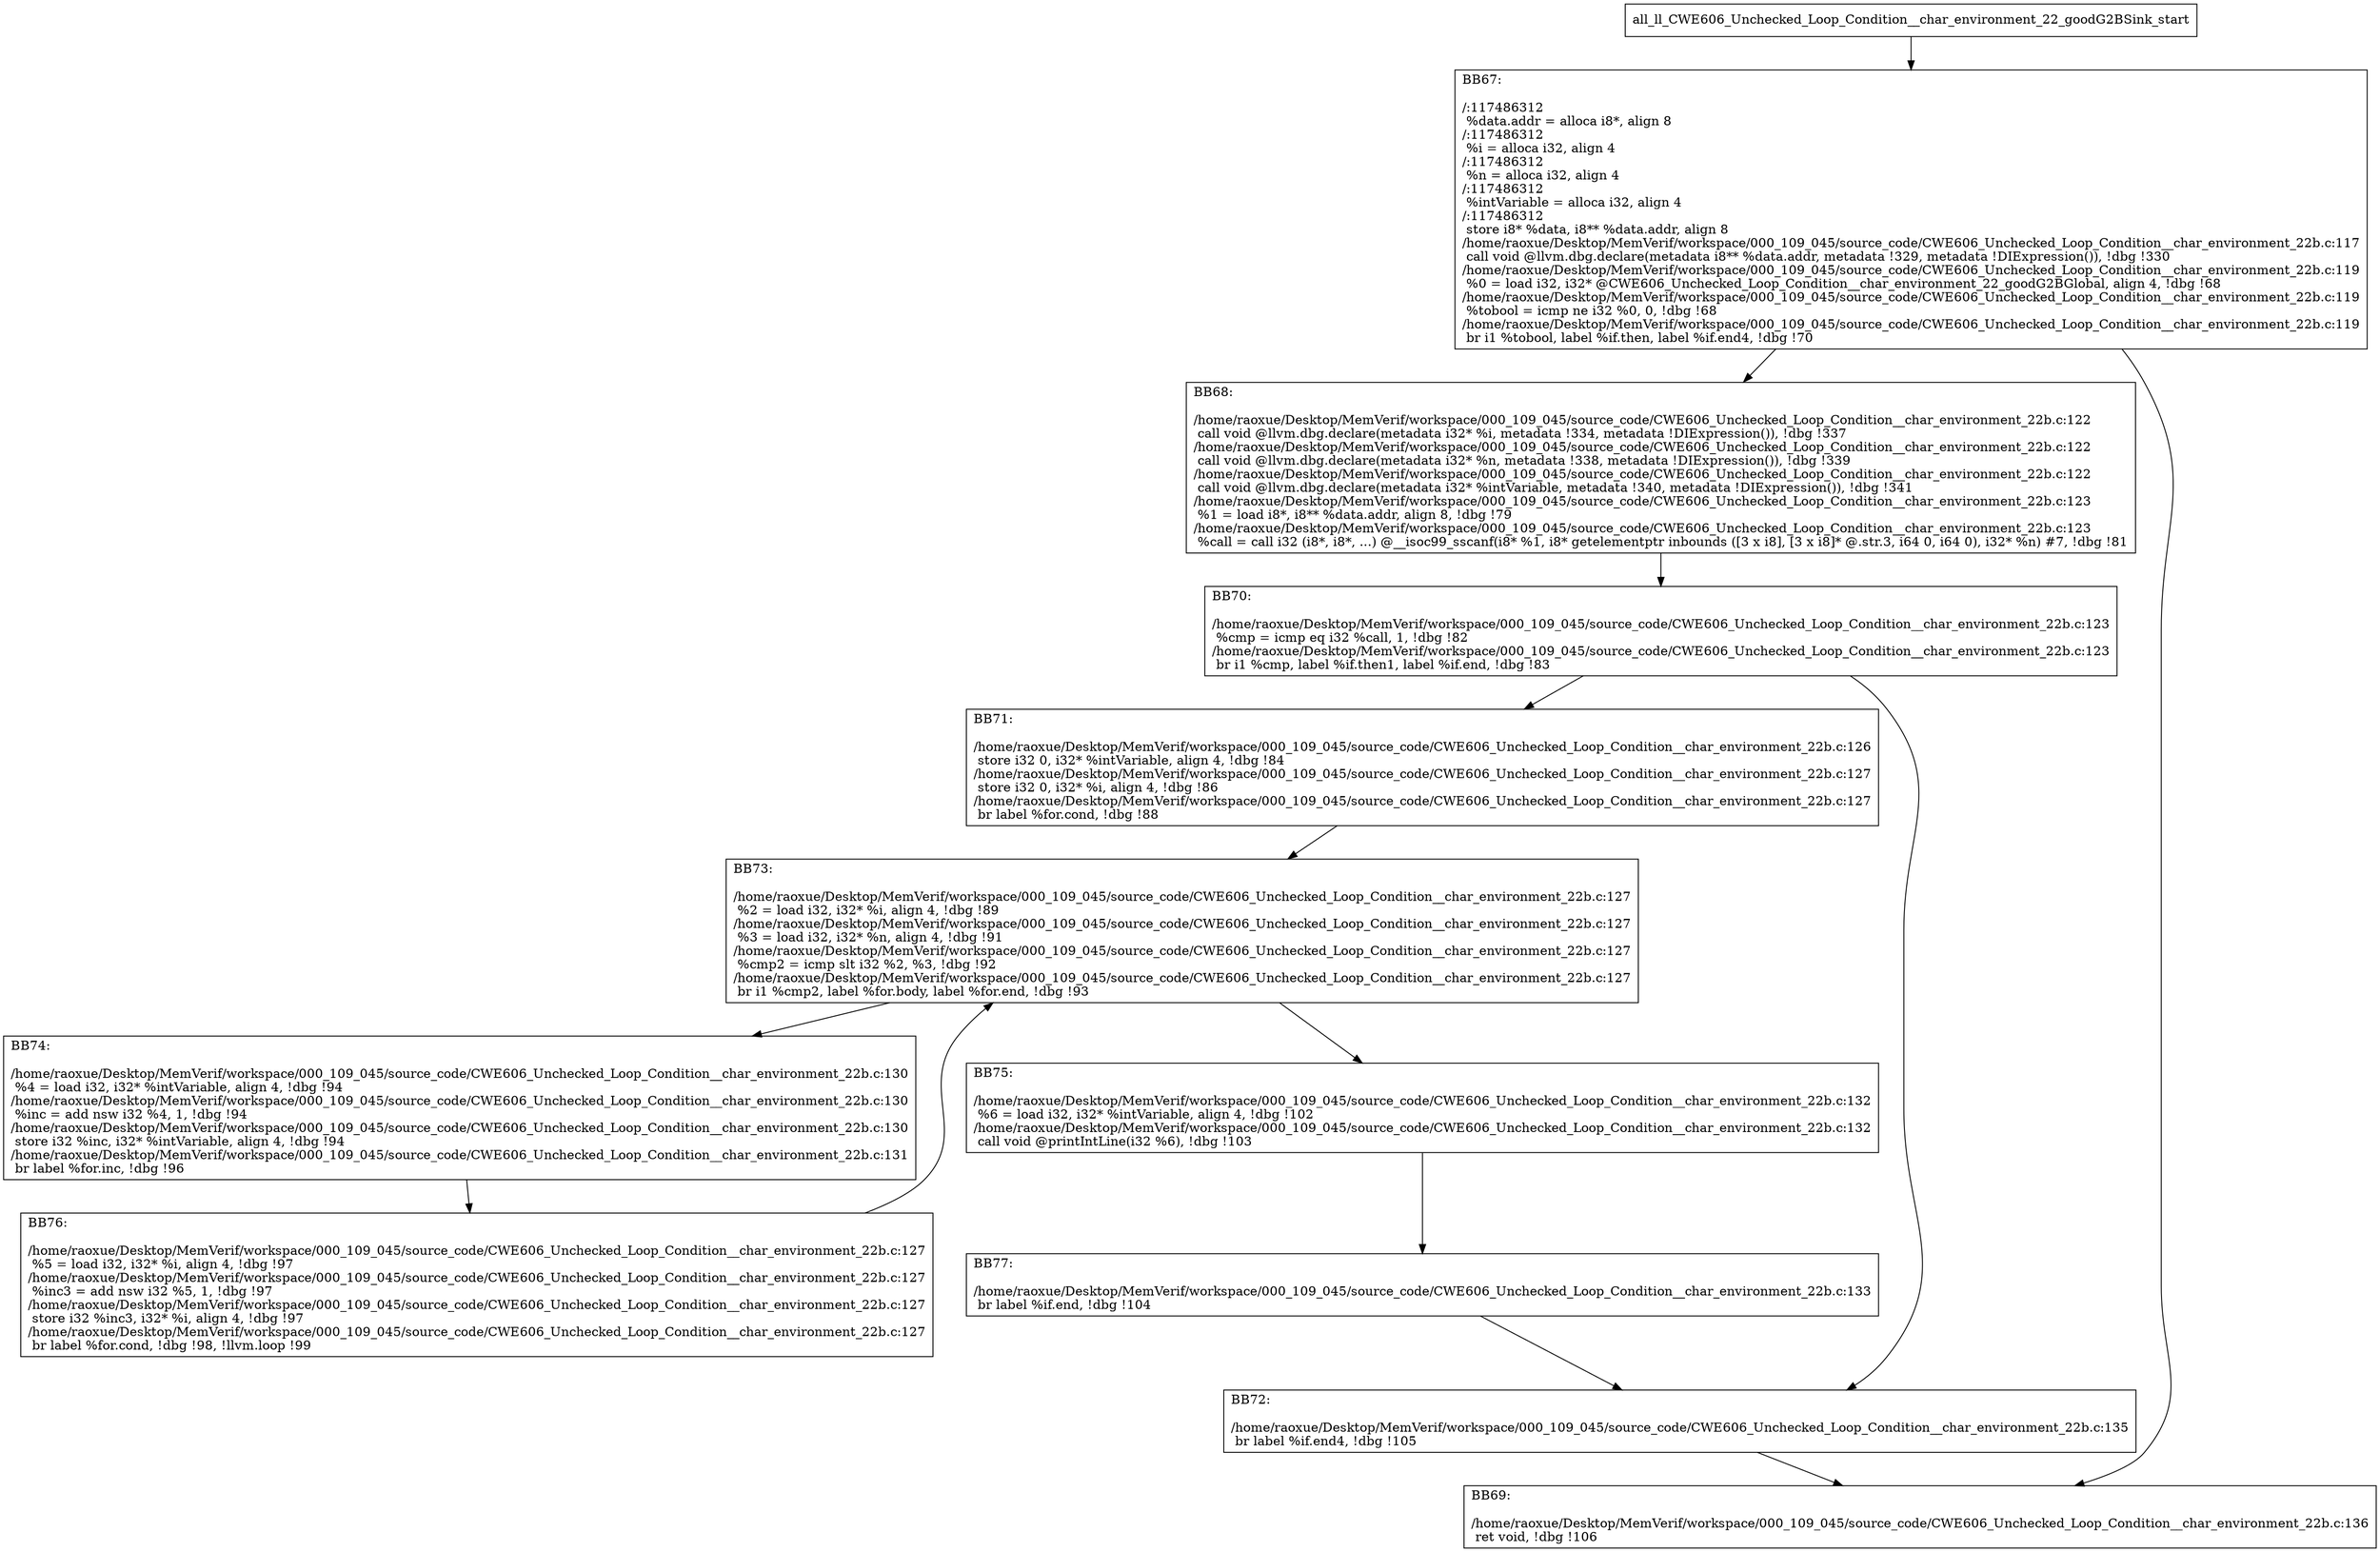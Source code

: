digraph "CFG for'all_ll_CWE606_Unchecked_Loop_Condition__char_environment_22_goodG2BSink' function" {
	BBall_ll_CWE606_Unchecked_Loop_Condition__char_environment_22_goodG2BSink_start[shape=record,label="{all_ll_CWE606_Unchecked_Loop_Condition__char_environment_22_goodG2BSink_start}"];
	BBall_ll_CWE606_Unchecked_Loop_Condition__char_environment_22_goodG2BSink_start-> all_ll_CWE606_Unchecked_Loop_Condition__char_environment_22_goodG2BSinkBB67;
	all_ll_CWE606_Unchecked_Loop_Condition__char_environment_22_goodG2BSinkBB67 [shape=record, label="{BB67:\l\l/:117486312\l
  %data.addr = alloca i8*, align 8\l
/:117486312\l
  %i = alloca i32, align 4\l
/:117486312\l
  %n = alloca i32, align 4\l
/:117486312\l
  %intVariable = alloca i32, align 4\l
/:117486312\l
  store i8* %data, i8** %data.addr, align 8\l
/home/raoxue/Desktop/MemVerif/workspace/000_109_045/source_code/CWE606_Unchecked_Loop_Condition__char_environment_22b.c:117\l
  call void @llvm.dbg.declare(metadata i8** %data.addr, metadata !329, metadata !DIExpression()), !dbg !330\l
/home/raoxue/Desktop/MemVerif/workspace/000_109_045/source_code/CWE606_Unchecked_Loop_Condition__char_environment_22b.c:119\l
  %0 = load i32, i32* @CWE606_Unchecked_Loop_Condition__char_environment_22_goodG2BGlobal, align 4, !dbg !68\l
/home/raoxue/Desktop/MemVerif/workspace/000_109_045/source_code/CWE606_Unchecked_Loop_Condition__char_environment_22b.c:119\l
  %tobool = icmp ne i32 %0, 0, !dbg !68\l
/home/raoxue/Desktop/MemVerif/workspace/000_109_045/source_code/CWE606_Unchecked_Loop_Condition__char_environment_22b.c:119\l
  br i1 %tobool, label %if.then, label %if.end4, !dbg !70\l
}"];
	all_ll_CWE606_Unchecked_Loop_Condition__char_environment_22_goodG2BSinkBB67-> all_ll_CWE606_Unchecked_Loop_Condition__char_environment_22_goodG2BSinkBB68;
	all_ll_CWE606_Unchecked_Loop_Condition__char_environment_22_goodG2BSinkBB67-> all_ll_CWE606_Unchecked_Loop_Condition__char_environment_22_goodG2BSinkBB69;
	all_ll_CWE606_Unchecked_Loop_Condition__char_environment_22_goodG2BSinkBB68 [shape=record, label="{BB68:\l\l/home/raoxue/Desktop/MemVerif/workspace/000_109_045/source_code/CWE606_Unchecked_Loop_Condition__char_environment_22b.c:122\l
  call void @llvm.dbg.declare(metadata i32* %i, metadata !334, metadata !DIExpression()), !dbg !337\l
/home/raoxue/Desktop/MemVerif/workspace/000_109_045/source_code/CWE606_Unchecked_Loop_Condition__char_environment_22b.c:122\l
  call void @llvm.dbg.declare(metadata i32* %n, metadata !338, metadata !DIExpression()), !dbg !339\l
/home/raoxue/Desktop/MemVerif/workspace/000_109_045/source_code/CWE606_Unchecked_Loop_Condition__char_environment_22b.c:122\l
  call void @llvm.dbg.declare(metadata i32* %intVariable, metadata !340, metadata !DIExpression()), !dbg !341\l
/home/raoxue/Desktop/MemVerif/workspace/000_109_045/source_code/CWE606_Unchecked_Loop_Condition__char_environment_22b.c:123\l
  %1 = load i8*, i8** %data.addr, align 8, !dbg !79\l
/home/raoxue/Desktop/MemVerif/workspace/000_109_045/source_code/CWE606_Unchecked_Loop_Condition__char_environment_22b.c:123\l
  %call = call i32 (i8*, i8*, ...) @__isoc99_sscanf(i8* %1, i8* getelementptr inbounds ([3 x i8], [3 x i8]* @.str.3, i64 0, i64 0), i32* %n) #7, !dbg !81\l
}"];
	all_ll_CWE606_Unchecked_Loop_Condition__char_environment_22_goodG2BSinkBB68-> all_ll_CWE606_Unchecked_Loop_Condition__char_environment_22_goodG2BSinkBB70;
	all_ll_CWE606_Unchecked_Loop_Condition__char_environment_22_goodG2BSinkBB70 [shape=record, label="{BB70:\l\l/home/raoxue/Desktop/MemVerif/workspace/000_109_045/source_code/CWE606_Unchecked_Loop_Condition__char_environment_22b.c:123\l
  %cmp = icmp eq i32 %call, 1, !dbg !82\l
/home/raoxue/Desktop/MemVerif/workspace/000_109_045/source_code/CWE606_Unchecked_Loop_Condition__char_environment_22b.c:123\l
  br i1 %cmp, label %if.then1, label %if.end, !dbg !83\l
}"];
	all_ll_CWE606_Unchecked_Loop_Condition__char_environment_22_goodG2BSinkBB70-> all_ll_CWE606_Unchecked_Loop_Condition__char_environment_22_goodG2BSinkBB71;
	all_ll_CWE606_Unchecked_Loop_Condition__char_environment_22_goodG2BSinkBB70-> all_ll_CWE606_Unchecked_Loop_Condition__char_environment_22_goodG2BSinkBB72;
	all_ll_CWE606_Unchecked_Loop_Condition__char_environment_22_goodG2BSinkBB71 [shape=record, label="{BB71:\l\l/home/raoxue/Desktop/MemVerif/workspace/000_109_045/source_code/CWE606_Unchecked_Loop_Condition__char_environment_22b.c:126\l
  store i32 0, i32* %intVariable, align 4, !dbg !84\l
/home/raoxue/Desktop/MemVerif/workspace/000_109_045/source_code/CWE606_Unchecked_Loop_Condition__char_environment_22b.c:127\l
  store i32 0, i32* %i, align 4, !dbg !86\l
/home/raoxue/Desktop/MemVerif/workspace/000_109_045/source_code/CWE606_Unchecked_Loop_Condition__char_environment_22b.c:127\l
  br label %for.cond, !dbg !88\l
}"];
	all_ll_CWE606_Unchecked_Loop_Condition__char_environment_22_goodG2BSinkBB71-> all_ll_CWE606_Unchecked_Loop_Condition__char_environment_22_goodG2BSinkBB73;
	all_ll_CWE606_Unchecked_Loop_Condition__char_environment_22_goodG2BSinkBB73 [shape=record, label="{BB73:\l\l/home/raoxue/Desktop/MemVerif/workspace/000_109_045/source_code/CWE606_Unchecked_Loop_Condition__char_environment_22b.c:127\l
  %2 = load i32, i32* %i, align 4, !dbg !89\l
/home/raoxue/Desktop/MemVerif/workspace/000_109_045/source_code/CWE606_Unchecked_Loop_Condition__char_environment_22b.c:127\l
  %3 = load i32, i32* %n, align 4, !dbg !91\l
/home/raoxue/Desktop/MemVerif/workspace/000_109_045/source_code/CWE606_Unchecked_Loop_Condition__char_environment_22b.c:127\l
  %cmp2 = icmp slt i32 %2, %3, !dbg !92\l
/home/raoxue/Desktop/MemVerif/workspace/000_109_045/source_code/CWE606_Unchecked_Loop_Condition__char_environment_22b.c:127\l
  br i1 %cmp2, label %for.body, label %for.end, !dbg !93\l
}"];
	all_ll_CWE606_Unchecked_Loop_Condition__char_environment_22_goodG2BSinkBB73-> all_ll_CWE606_Unchecked_Loop_Condition__char_environment_22_goodG2BSinkBB74;
	all_ll_CWE606_Unchecked_Loop_Condition__char_environment_22_goodG2BSinkBB73-> all_ll_CWE606_Unchecked_Loop_Condition__char_environment_22_goodG2BSinkBB75;
	all_ll_CWE606_Unchecked_Loop_Condition__char_environment_22_goodG2BSinkBB74 [shape=record, label="{BB74:\l\l/home/raoxue/Desktop/MemVerif/workspace/000_109_045/source_code/CWE606_Unchecked_Loop_Condition__char_environment_22b.c:130\l
  %4 = load i32, i32* %intVariable, align 4, !dbg !94\l
/home/raoxue/Desktop/MemVerif/workspace/000_109_045/source_code/CWE606_Unchecked_Loop_Condition__char_environment_22b.c:130\l
  %inc = add nsw i32 %4, 1, !dbg !94\l
/home/raoxue/Desktop/MemVerif/workspace/000_109_045/source_code/CWE606_Unchecked_Loop_Condition__char_environment_22b.c:130\l
  store i32 %inc, i32* %intVariable, align 4, !dbg !94\l
/home/raoxue/Desktop/MemVerif/workspace/000_109_045/source_code/CWE606_Unchecked_Loop_Condition__char_environment_22b.c:131\l
  br label %for.inc, !dbg !96\l
}"];
	all_ll_CWE606_Unchecked_Loop_Condition__char_environment_22_goodG2BSinkBB74-> all_ll_CWE606_Unchecked_Loop_Condition__char_environment_22_goodG2BSinkBB76;
	all_ll_CWE606_Unchecked_Loop_Condition__char_environment_22_goodG2BSinkBB76 [shape=record, label="{BB76:\l\l/home/raoxue/Desktop/MemVerif/workspace/000_109_045/source_code/CWE606_Unchecked_Loop_Condition__char_environment_22b.c:127\l
  %5 = load i32, i32* %i, align 4, !dbg !97\l
/home/raoxue/Desktop/MemVerif/workspace/000_109_045/source_code/CWE606_Unchecked_Loop_Condition__char_environment_22b.c:127\l
  %inc3 = add nsw i32 %5, 1, !dbg !97\l
/home/raoxue/Desktop/MemVerif/workspace/000_109_045/source_code/CWE606_Unchecked_Loop_Condition__char_environment_22b.c:127\l
  store i32 %inc3, i32* %i, align 4, !dbg !97\l
/home/raoxue/Desktop/MemVerif/workspace/000_109_045/source_code/CWE606_Unchecked_Loop_Condition__char_environment_22b.c:127\l
  br label %for.cond, !dbg !98, !llvm.loop !99\l
}"];
	all_ll_CWE606_Unchecked_Loop_Condition__char_environment_22_goodG2BSinkBB76-> all_ll_CWE606_Unchecked_Loop_Condition__char_environment_22_goodG2BSinkBB73;
	all_ll_CWE606_Unchecked_Loop_Condition__char_environment_22_goodG2BSinkBB75 [shape=record, label="{BB75:\l\l/home/raoxue/Desktop/MemVerif/workspace/000_109_045/source_code/CWE606_Unchecked_Loop_Condition__char_environment_22b.c:132\l
  %6 = load i32, i32* %intVariable, align 4, !dbg !102\l
/home/raoxue/Desktop/MemVerif/workspace/000_109_045/source_code/CWE606_Unchecked_Loop_Condition__char_environment_22b.c:132\l
  call void @printIntLine(i32 %6), !dbg !103\l
}"];
	all_ll_CWE606_Unchecked_Loop_Condition__char_environment_22_goodG2BSinkBB75-> all_ll_CWE606_Unchecked_Loop_Condition__char_environment_22_goodG2BSinkBB77;
	all_ll_CWE606_Unchecked_Loop_Condition__char_environment_22_goodG2BSinkBB77 [shape=record, label="{BB77:\l\l/home/raoxue/Desktop/MemVerif/workspace/000_109_045/source_code/CWE606_Unchecked_Loop_Condition__char_environment_22b.c:133\l
  br label %if.end, !dbg !104\l
}"];
	all_ll_CWE606_Unchecked_Loop_Condition__char_environment_22_goodG2BSinkBB77-> all_ll_CWE606_Unchecked_Loop_Condition__char_environment_22_goodG2BSinkBB72;
	all_ll_CWE606_Unchecked_Loop_Condition__char_environment_22_goodG2BSinkBB72 [shape=record, label="{BB72:\l\l/home/raoxue/Desktop/MemVerif/workspace/000_109_045/source_code/CWE606_Unchecked_Loop_Condition__char_environment_22b.c:135\l
  br label %if.end4, !dbg !105\l
}"];
	all_ll_CWE606_Unchecked_Loop_Condition__char_environment_22_goodG2BSinkBB72-> all_ll_CWE606_Unchecked_Loop_Condition__char_environment_22_goodG2BSinkBB69;
	all_ll_CWE606_Unchecked_Loop_Condition__char_environment_22_goodG2BSinkBB69 [shape=record, label="{BB69:\l\l/home/raoxue/Desktop/MemVerif/workspace/000_109_045/source_code/CWE606_Unchecked_Loop_Condition__char_environment_22b.c:136\l
  ret void, !dbg !106\l
}"];
}
